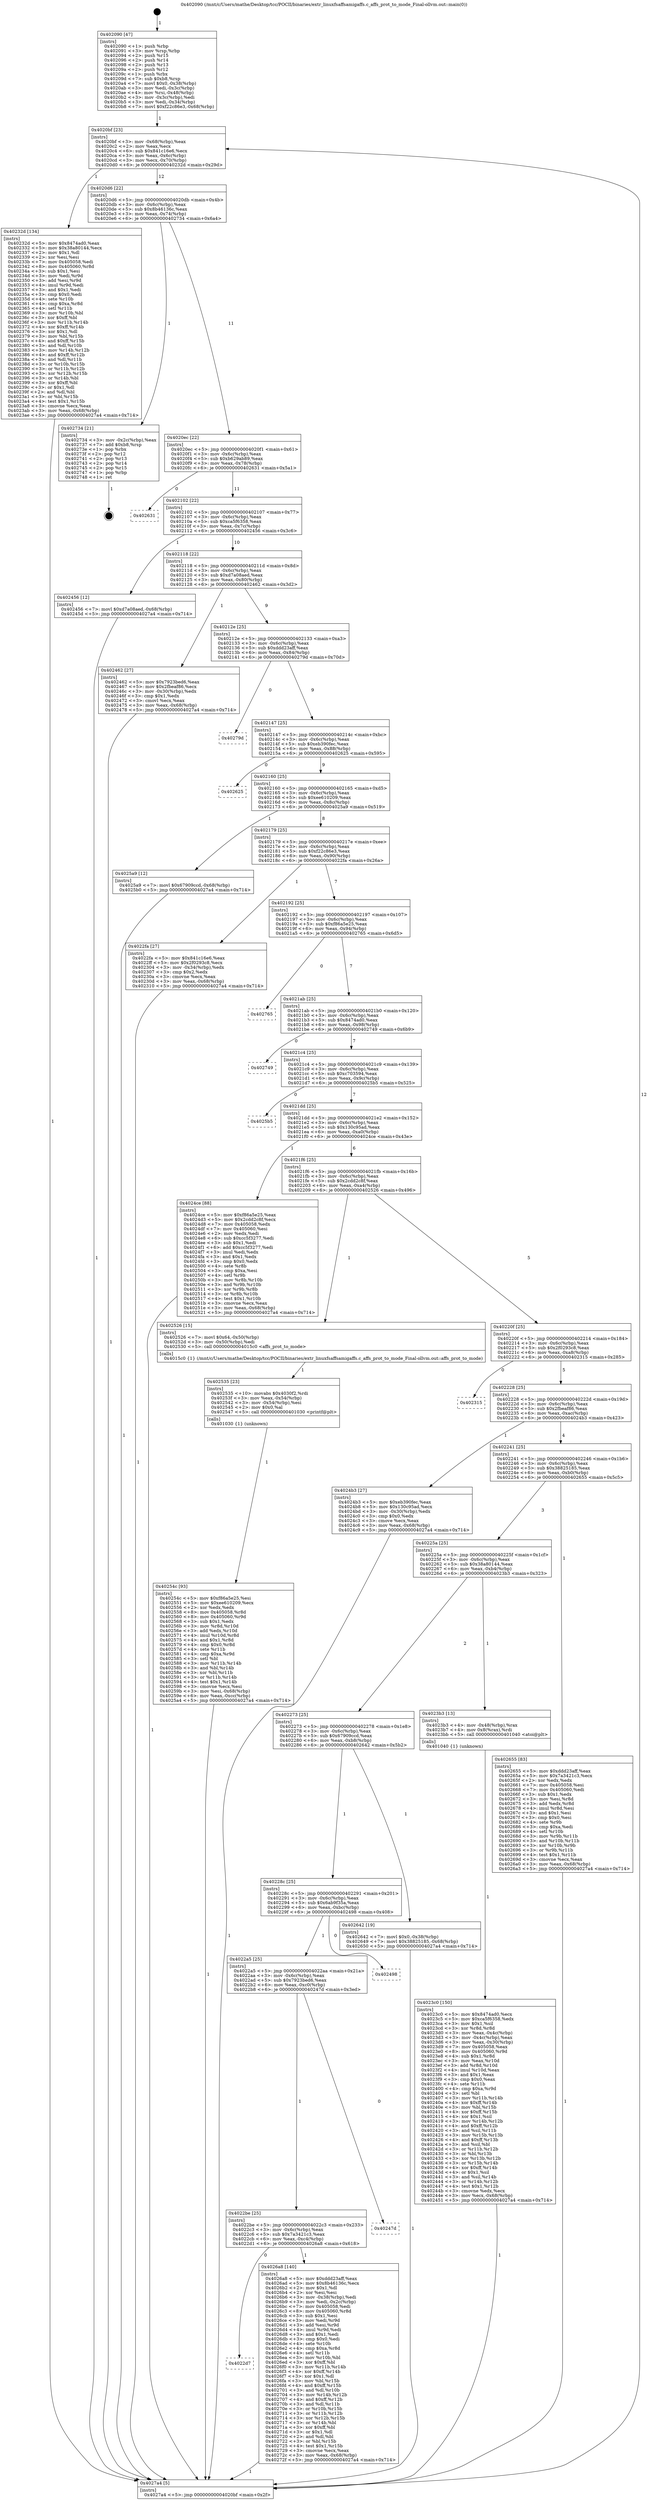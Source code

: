 digraph "0x402090" {
  label = "0x402090 (/mnt/c/Users/mathe/Desktop/tcc/POCII/binaries/extr_linuxfsaffsamigaffs.c_affs_prot_to_mode_Final-ollvm.out::main(0))"
  labelloc = "t"
  node[shape=record]

  Entry [label="",width=0.3,height=0.3,shape=circle,fillcolor=black,style=filled]
  "0x4020bf" [label="{
     0x4020bf [23]\l
     | [instrs]\l
     &nbsp;&nbsp;0x4020bf \<+3\>: mov -0x68(%rbp),%eax\l
     &nbsp;&nbsp;0x4020c2 \<+2\>: mov %eax,%ecx\l
     &nbsp;&nbsp;0x4020c4 \<+6\>: sub $0x841c16e6,%ecx\l
     &nbsp;&nbsp;0x4020ca \<+3\>: mov %eax,-0x6c(%rbp)\l
     &nbsp;&nbsp;0x4020cd \<+3\>: mov %ecx,-0x70(%rbp)\l
     &nbsp;&nbsp;0x4020d0 \<+6\>: je 000000000040232d \<main+0x29d\>\l
  }"]
  "0x40232d" [label="{
     0x40232d [134]\l
     | [instrs]\l
     &nbsp;&nbsp;0x40232d \<+5\>: mov $0x8474ad0,%eax\l
     &nbsp;&nbsp;0x402332 \<+5\>: mov $0x38a80144,%ecx\l
     &nbsp;&nbsp;0x402337 \<+2\>: mov $0x1,%dl\l
     &nbsp;&nbsp;0x402339 \<+2\>: xor %esi,%esi\l
     &nbsp;&nbsp;0x40233b \<+7\>: mov 0x405058,%edi\l
     &nbsp;&nbsp;0x402342 \<+8\>: mov 0x405060,%r8d\l
     &nbsp;&nbsp;0x40234a \<+3\>: sub $0x1,%esi\l
     &nbsp;&nbsp;0x40234d \<+3\>: mov %edi,%r9d\l
     &nbsp;&nbsp;0x402350 \<+3\>: add %esi,%r9d\l
     &nbsp;&nbsp;0x402353 \<+4\>: imul %r9d,%edi\l
     &nbsp;&nbsp;0x402357 \<+3\>: and $0x1,%edi\l
     &nbsp;&nbsp;0x40235a \<+3\>: cmp $0x0,%edi\l
     &nbsp;&nbsp;0x40235d \<+4\>: sete %r10b\l
     &nbsp;&nbsp;0x402361 \<+4\>: cmp $0xa,%r8d\l
     &nbsp;&nbsp;0x402365 \<+4\>: setl %r11b\l
     &nbsp;&nbsp;0x402369 \<+3\>: mov %r10b,%bl\l
     &nbsp;&nbsp;0x40236c \<+3\>: xor $0xff,%bl\l
     &nbsp;&nbsp;0x40236f \<+3\>: mov %r11b,%r14b\l
     &nbsp;&nbsp;0x402372 \<+4\>: xor $0xff,%r14b\l
     &nbsp;&nbsp;0x402376 \<+3\>: xor $0x1,%dl\l
     &nbsp;&nbsp;0x402379 \<+3\>: mov %bl,%r15b\l
     &nbsp;&nbsp;0x40237c \<+4\>: and $0xff,%r15b\l
     &nbsp;&nbsp;0x402380 \<+3\>: and %dl,%r10b\l
     &nbsp;&nbsp;0x402383 \<+3\>: mov %r14b,%r12b\l
     &nbsp;&nbsp;0x402386 \<+4\>: and $0xff,%r12b\l
     &nbsp;&nbsp;0x40238a \<+3\>: and %dl,%r11b\l
     &nbsp;&nbsp;0x40238d \<+3\>: or %r10b,%r15b\l
     &nbsp;&nbsp;0x402390 \<+3\>: or %r11b,%r12b\l
     &nbsp;&nbsp;0x402393 \<+3\>: xor %r12b,%r15b\l
     &nbsp;&nbsp;0x402396 \<+3\>: or %r14b,%bl\l
     &nbsp;&nbsp;0x402399 \<+3\>: xor $0xff,%bl\l
     &nbsp;&nbsp;0x40239c \<+3\>: or $0x1,%dl\l
     &nbsp;&nbsp;0x40239f \<+2\>: and %dl,%bl\l
     &nbsp;&nbsp;0x4023a1 \<+3\>: or %bl,%r15b\l
     &nbsp;&nbsp;0x4023a4 \<+4\>: test $0x1,%r15b\l
     &nbsp;&nbsp;0x4023a8 \<+3\>: cmovne %ecx,%eax\l
     &nbsp;&nbsp;0x4023ab \<+3\>: mov %eax,-0x68(%rbp)\l
     &nbsp;&nbsp;0x4023ae \<+5\>: jmp 00000000004027a4 \<main+0x714\>\l
  }"]
  "0x4020d6" [label="{
     0x4020d6 [22]\l
     | [instrs]\l
     &nbsp;&nbsp;0x4020d6 \<+5\>: jmp 00000000004020db \<main+0x4b\>\l
     &nbsp;&nbsp;0x4020db \<+3\>: mov -0x6c(%rbp),%eax\l
     &nbsp;&nbsp;0x4020de \<+5\>: sub $0x8b46136c,%eax\l
     &nbsp;&nbsp;0x4020e3 \<+3\>: mov %eax,-0x74(%rbp)\l
     &nbsp;&nbsp;0x4020e6 \<+6\>: je 0000000000402734 \<main+0x6a4\>\l
  }"]
  Exit [label="",width=0.3,height=0.3,shape=circle,fillcolor=black,style=filled,peripheries=2]
  "0x402734" [label="{
     0x402734 [21]\l
     | [instrs]\l
     &nbsp;&nbsp;0x402734 \<+3\>: mov -0x2c(%rbp),%eax\l
     &nbsp;&nbsp;0x402737 \<+7\>: add $0xb8,%rsp\l
     &nbsp;&nbsp;0x40273e \<+1\>: pop %rbx\l
     &nbsp;&nbsp;0x40273f \<+2\>: pop %r12\l
     &nbsp;&nbsp;0x402741 \<+2\>: pop %r13\l
     &nbsp;&nbsp;0x402743 \<+2\>: pop %r14\l
     &nbsp;&nbsp;0x402745 \<+2\>: pop %r15\l
     &nbsp;&nbsp;0x402747 \<+1\>: pop %rbp\l
     &nbsp;&nbsp;0x402748 \<+1\>: ret\l
  }"]
  "0x4020ec" [label="{
     0x4020ec [22]\l
     | [instrs]\l
     &nbsp;&nbsp;0x4020ec \<+5\>: jmp 00000000004020f1 \<main+0x61\>\l
     &nbsp;&nbsp;0x4020f1 \<+3\>: mov -0x6c(%rbp),%eax\l
     &nbsp;&nbsp;0x4020f4 \<+5\>: sub $0xb629ab89,%eax\l
     &nbsp;&nbsp;0x4020f9 \<+3\>: mov %eax,-0x78(%rbp)\l
     &nbsp;&nbsp;0x4020fc \<+6\>: je 0000000000402631 \<main+0x5a1\>\l
  }"]
  "0x4022d7" [label="{
     0x4022d7\l
  }", style=dashed]
  "0x402631" [label="{
     0x402631\l
  }", style=dashed]
  "0x402102" [label="{
     0x402102 [22]\l
     | [instrs]\l
     &nbsp;&nbsp;0x402102 \<+5\>: jmp 0000000000402107 \<main+0x77\>\l
     &nbsp;&nbsp;0x402107 \<+3\>: mov -0x6c(%rbp),%eax\l
     &nbsp;&nbsp;0x40210a \<+5\>: sub $0xca5f6358,%eax\l
     &nbsp;&nbsp;0x40210f \<+3\>: mov %eax,-0x7c(%rbp)\l
     &nbsp;&nbsp;0x402112 \<+6\>: je 0000000000402456 \<main+0x3c6\>\l
  }"]
  "0x4026a8" [label="{
     0x4026a8 [140]\l
     | [instrs]\l
     &nbsp;&nbsp;0x4026a8 \<+5\>: mov $0xddd23aff,%eax\l
     &nbsp;&nbsp;0x4026ad \<+5\>: mov $0x8b46136c,%ecx\l
     &nbsp;&nbsp;0x4026b2 \<+2\>: mov $0x1,%dl\l
     &nbsp;&nbsp;0x4026b4 \<+2\>: xor %esi,%esi\l
     &nbsp;&nbsp;0x4026b6 \<+3\>: mov -0x38(%rbp),%edi\l
     &nbsp;&nbsp;0x4026b9 \<+3\>: mov %edi,-0x2c(%rbp)\l
     &nbsp;&nbsp;0x4026bc \<+7\>: mov 0x405058,%edi\l
     &nbsp;&nbsp;0x4026c3 \<+8\>: mov 0x405060,%r8d\l
     &nbsp;&nbsp;0x4026cb \<+3\>: sub $0x1,%esi\l
     &nbsp;&nbsp;0x4026ce \<+3\>: mov %edi,%r9d\l
     &nbsp;&nbsp;0x4026d1 \<+3\>: add %esi,%r9d\l
     &nbsp;&nbsp;0x4026d4 \<+4\>: imul %r9d,%edi\l
     &nbsp;&nbsp;0x4026d8 \<+3\>: and $0x1,%edi\l
     &nbsp;&nbsp;0x4026db \<+3\>: cmp $0x0,%edi\l
     &nbsp;&nbsp;0x4026de \<+4\>: sete %r10b\l
     &nbsp;&nbsp;0x4026e2 \<+4\>: cmp $0xa,%r8d\l
     &nbsp;&nbsp;0x4026e6 \<+4\>: setl %r11b\l
     &nbsp;&nbsp;0x4026ea \<+3\>: mov %r10b,%bl\l
     &nbsp;&nbsp;0x4026ed \<+3\>: xor $0xff,%bl\l
     &nbsp;&nbsp;0x4026f0 \<+3\>: mov %r11b,%r14b\l
     &nbsp;&nbsp;0x4026f3 \<+4\>: xor $0xff,%r14b\l
     &nbsp;&nbsp;0x4026f7 \<+3\>: xor $0x1,%dl\l
     &nbsp;&nbsp;0x4026fa \<+3\>: mov %bl,%r15b\l
     &nbsp;&nbsp;0x4026fd \<+4\>: and $0xff,%r15b\l
     &nbsp;&nbsp;0x402701 \<+3\>: and %dl,%r10b\l
     &nbsp;&nbsp;0x402704 \<+3\>: mov %r14b,%r12b\l
     &nbsp;&nbsp;0x402707 \<+4\>: and $0xff,%r12b\l
     &nbsp;&nbsp;0x40270b \<+3\>: and %dl,%r11b\l
     &nbsp;&nbsp;0x40270e \<+3\>: or %r10b,%r15b\l
     &nbsp;&nbsp;0x402711 \<+3\>: or %r11b,%r12b\l
     &nbsp;&nbsp;0x402714 \<+3\>: xor %r12b,%r15b\l
     &nbsp;&nbsp;0x402717 \<+3\>: or %r14b,%bl\l
     &nbsp;&nbsp;0x40271a \<+3\>: xor $0xff,%bl\l
     &nbsp;&nbsp;0x40271d \<+3\>: or $0x1,%dl\l
     &nbsp;&nbsp;0x402720 \<+2\>: and %dl,%bl\l
     &nbsp;&nbsp;0x402722 \<+3\>: or %bl,%r15b\l
     &nbsp;&nbsp;0x402725 \<+4\>: test $0x1,%r15b\l
     &nbsp;&nbsp;0x402729 \<+3\>: cmovne %ecx,%eax\l
     &nbsp;&nbsp;0x40272c \<+3\>: mov %eax,-0x68(%rbp)\l
     &nbsp;&nbsp;0x40272f \<+5\>: jmp 00000000004027a4 \<main+0x714\>\l
  }"]
  "0x402456" [label="{
     0x402456 [12]\l
     | [instrs]\l
     &nbsp;&nbsp;0x402456 \<+7\>: movl $0xd7a08aed,-0x68(%rbp)\l
     &nbsp;&nbsp;0x40245d \<+5\>: jmp 00000000004027a4 \<main+0x714\>\l
  }"]
  "0x402118" [label="{
     0x402118 [22]\l
     | [instrs]\l
     &nbsp;&nbsp;0x402118 \<+5\>: jmp 000000000040211d \<main+0x8d\>\l
     &nbsp;&nbsp;0x40211d \<+3\>: mov -0x6c(%rbp),%eax\l
     &nbsp;&nbsp;0x402120 \<+5\>: sub $0xd7a08aed,%eax\l
     &nbsp;&nbsp;0x402125 \<+3\>: mov %eax,-0x80(%rbp)\l
     &nbsp;&nbsp;0x402128 \<+6\>: je 0000000000402462 \<main+0x3d2\>\l
  }"]
  "0x4022be" [label="{
     0x4022be [25]\l
     | [instrs]\l
     &nbsp;&nbsp;0x4022be \<+5\>: jmp 00000000004022c3 \<main+0x233\>\l
     &nbsp;&nbsp;0x4022c3 \<+3\>: mov -0x6c(%rbp),%eax\l
     &nbsp;&nbsp;0x4022c6 \<+5\>: sub $0x7a3421c3,%eax\l
     &nbsp;&nbsp;0x4022cb \<+6\>: mov %eax,-0xc4(%rbp)\l
     &nbsp;&nbsp;0x4022d1 \<+6\>: je 00000000004026a8 \<main+0x618\>\l
  }"]
  "0x402462" [label="{
     0x402462 [27]\l
     | [instrs]\l
     &nbsp;&nbsp;0x402462 \<+5\>: mov $0x7923bed6,%eax\l
     &nbsp;&nbsp;0x402467 \<+5\>: mov $0x2fbeaf86,%ecx\l
     &nbsp;&nbsp;0x40246c \<+3\>: mov -0x30(%rbp),%edx\l
     &nbsp;&nbsp;0x40246f \<+3\>: cmp $0x1,%edx\l
     &nbsp;&nbsp;0x402472 \<+3\>: cmovl %ecx,%eax\l
     &nbsp;&nbsp;0x402475 \<+3\>: mov %eax,-0x68(%rbp)\l
     &nbsp;&nbsp;0x402478 \<+5\>: jmp 00000000004027a4 \<main+0x714\>\l
  }"]
  "0x40212e" [label="{
     0x40212e [25]\l
     | [instrs]\l
     &nbsp;&nbsp;0x40212e \<+5\>: jmp 0000000000402133 \<main+0xa3\>\l
     &nbsp;&nbsp;0x402133 \<+3\>: mov -0x6c(%rbp),%eax\l
     &nbsp;&nbsp;0x402136 \<+5\>: sub $0xddd23aff,%eax\l
     &nbsp;&nbsp;0x40213b \<+6\>: mov %eax,-0x84(%rbp)\l
     &nbsp;&nbsp;0x402141 \<+6\>: je 000000000040279d \<main+0x70d\>\l
  }"]
  "0x40247d" [label="{
     0x40247d\l
  }", style=dashed]
  "0x40279d" [label="{
     0x40279d\l
  }", style=dashed]
  "0x402147" [label="{
     0x402147 [25]\l
     | [instrs]\l
     &nbsp;&nbsp;0x402147 \<+5\>: jmp 000000000040214c \<main+0xbc\>\l
     &nbsp;&nbsp;0x40214c \<+3\>: mov -0x6c(%rbp),%eax\l
     &nbsp;&nbsp;0x40214f \<+5\>: sub $0xeb390fec,%eax\l
     &nbsp;&nbsp;0x402154 \<+6\>: mov %eax,-0x88(%rbp)\l
     &nbsp;&nbsp;0x40215a \<+6\>: je 0000000000402625 \<main+0x595\>\l
  }"]
  "0x4022a5" [label="{
     0x4022a5 [25]\l
     | [instrs]\l
     &nbsp;&nbsp;0x4022a5 \<+5\>: jmp 00000000004022aa \<main+0x21a\>\l
     &nbsp;&nbsp;0x4022aa \<+3\>: mov -0x6c(%rbp),%eax\l
     &nbsp;&nbsp;0x4022ad \<+5\>: sub $0x7923bed6,%eax\l
     &nbsp;&nbsp;0x4022b2 \<+6\>: mov %eax,-0xc0(%rbp)\l
     &nbsp;&nbsp;0x4022b8 \<+6\>: je 000000000040247d \<main+0x3ed\>\l
  }"]
  "0x402625" [label="{
     0x402625\l
  }", style=dashed]
  "0x402160" [label="{
     0x402160 [25]\l
     | [instrs]\l
     &nbsp;&nbsp;0x402160 \<+5\>: jmp 0000000000402165 \<main+0xd5\>\l
     &nbsp;&nbsp;0x402165 \<+3\>: mov -0x6c(%rbp),%eax\l
     &nbsp;&nbsp;0x402168 \<+5\>: sub $0xee610209,%eax\l
     &nbsp;&nbsp;0x40216d \<+6\>: mov %eax,-0x8c(%rbp)\l
     &nbsp;&nbsp;0x402173 \<+6\>: je 00000000004025a9 \<main+0x519\>\l
  }"]
  "0x402498" [label="{
     0x402498\l
  }", style=dashed]
  "0x4025a9" [label="{
     0x4025a9 [12]\l
     | [instrs]\l
     &nbsp;&nbsp;0x4025a9 \<+7\>: movl $0x67909ccd,-0x68(%rbp)\l
     &nbsp;&nbsp;0x4025b0 \<+5\>: jmp 00000000004027a4 \<main+0x714\>\l
  }"]
  "0x402179" [label="{
     0x402179 [25]\l
     | [instrs]\l
     &nbsp;&nbsp;0x402179 \<+5\>: jmp 000000000040217e \<main+0xee\>\l
     &nbsp;&nbsp;0x40217e \<+3\>: mov -0x6c(%rbp),%eax\l
     &nbsp;&nbsp;0x402181 \<+5\>: sub $0xf22c86e3,%eax\l
     &nbsp;&nbsp;0x402186 \<+6\>: mov %eax,-0x90(%rbp)\l
     &nbsp;&nbsp;0x40218c \<+6\>: je 00000000004022fa \<main+0x26a\>\l
  }"]
  "0x40228c" [label="{
     0x40228c [25]\l
     | [instrs]\l
     &nbsp;&nbsp;0x40228c \<+5\>: jmp 0000000000402291 \<main+0x201\>\l
     &nbsp;&nbsp;0x402291 \<+3\>: mov -0x6c(%rbp),%eax\l
     &nbsp;&nbsp;0x402294 \<+5\>: sub $0x6ab9f35a,%eax\l
     &nbsp;&nbsp;0x402299 \<+6\>: mov %eax,-0xbc(%rbp)\l
     &nbsp;&nbsp;0x40229f \<+6\>: je 0000000000402498 \<main+0x408\>\l
  }"]
  "0x4022fa" [label="{
     0x4022fa [27]\l
     | [instrs]\l
     &nbsp;&nbsp;0x4022fa \<+5\>: mov $0x841c16e6,%eax\l
     &nbsp;&nbsp;0x4022ff \<+5\>: mov $0x2f0293c8,%ecx\l
     &nbsp;&nbsp;0x402304 \<+3\>: mov -0x34(%rbp),%edx\l
     &nbsp;&nbsp;0x402307 \<+3\>: cmp $0x2,%edx\l
     &nbsp;&nbsp;0x40230a \<+3\>: cmovne %ecx,%eax\l
     &nbsp;&nbsp;0x40230d \<+3\>: mov %eax,-0x68(%rbp)\l
     &nbsp;&nbsp;0x402310 \<+5\>: jmp 00000000004027a4 \<main+0x714\>\l
  }"]
  "0x402192" [label="{
     0x402192 [25]\l
     | [instrs]\l
     &nbsp;&nbsp;0x402192 \<+5\>: jmp 0000000000402197 \<main+0x107\>\l
     &nbsp;&nbsp;0x402197 \<+3\>: mov -0x6c(%rbp),%eax\l
     &nbsp;&nbsp;0x40219a \<+5\>: sub $0xf86a5e25,%eax\l
     &nbsp;&nbsp;0x40219f \<+6\>: mov %eax,-0x94(%rbp)\l
     &nbsp;&nbsp;0x4021a5 \<+6\>: je 0000000000402765 \<main+0x6d5\>\l
  }"]
  "0x4027a4" [label="{
     0x4027a4 [5]\l
     | [instrs]\l
     &nbsp;&nbsp;0x4027a4 \<+5\>: jmp 00000000004020bf \<main+0x2f\>\l
  }"]
  "0x402090" [label="{
     0x402090 [47]\l
     | [instrs]\l
     &nbsp;&nbsp;0x402090 \<+1\>: push %rbp\l
     &nbsp;&nbsp;0x402091 \<+3\>: mov %rsp,%rbp\l
     &nbsp;&nbsp;0x402094 \<+2\>: push %r15\l
     &nbsp;&nbsp;0x402096 \<+2\>: push %r14\l
     &nbsp;&nbsp;0x402098 \<+2\>: push %r13\l
     &nbsp;&nbsp;0x40209a \<+2\>: push %r12\l
     &nbsp;&nbsp;0x40209c \<+1\>: push %rbx\l
     &nbsp;&nbsp;0x40209d \<+7\>: sub $0xb8,%rsp\l
     &nbsp;&nbsp;0x4020a4 \<+7\>: movl $0x0,-0x38(%rbp)\l
     &nbsp;&nbsp;0x4020ab \<+3\>: mov %edi,-0x3c(%rbp)\l
     &nbsp;&nbsp;0x4020ae \<+4\>: mov %rsi,-0x48(%rbp)\l
     &nbsp;&nbsp;0x4020b2 \<+3\>: mov -0x3c(%rbp),%edi\l
     &nbsp;&nbsp;0x4020b5 \<+3\>: mov %edi,-0x34(%rbp)\l
     &nbsp;&nbsp;0x4020b8 \<+7\>: movl $0xf22c86e3,-0x68(%rbp)\l
  }"]
  "0x402642" [label="{
     0x402642 [19]\l
     | [instrs]\l
     &nbsp;&nbsp;0x402642 \<+7\>: movl $0x0,-0x38(%rbp)\l
     &nbsp;&nbsp;0x402649 \<+7\>: movl $0x38825185,-0x68(%rbp)\l
     &nbsp;&nbsp;0x402650 \<+5\>: jmp 00000000004027a4 \<main+0x714\>\l
  }"]
  "0x402765" [label="{
     0x402765\l
  }", style=dashed]
  "0x4021ab" [label="{
     0x4021ab [25]\l
     | [instrs]\l
     &nbsp;&nbsp;0x4021ab \<+5\>: jmp 00000000004021b0 \<main+0x120\>\l
     &nbsp;&nbsp;0x4021b0 \<+3\>: mov -0x6c(%rbp),%eax\l
     &nbsp;&nbsp;0x4021b3 \<+5\>: sub $0x8474ad0,%eax\l
     &nbsp;&nbsp;0x4021b8 \<+6\>: mov %eax,-0x98(%rbp)\l
     &nbsp;&nbsp;0x4021be \<+6\>: je 0000000000402749 \<main+0x6b9\>\l
  }"]
  "0x40254c" [label="{
     0x40254c [93]\l
     | [instrs]\l
     &nbsp;&nbsp;0x40254c \<+5\>: mov $0xf86a5e25,%esi\l
     &nbsp;&nbsp;0x402551 \<+5\>: mov $0xee610209,%ecx\l
     &nbsp;&nbsp;0x402556 \<+2\>: xor %edx,%edx\l
     &nbsp;&nbsp;0x402558 \<+8\>: mov 0x405058,%r8d\l
     &nbsp;&nbsp;0x402560 \<+8\>: mov 0x405060,%r9d\l
     &nbsp;&nbsp;0x402568 \<+3\>: sub $0x1,%edx\l
     &nbsp;&nbsp;0x40256b \<+3\>: mov %r8d,%r10d\l
     &nbsp;&nbsp;0x40256e \<+3\>: add %edx,%r10d\l
     &nbsp;&nbsp;0x402571 \<+4\>: imul %r10d,%r8d\l
     &nbsp;&nbsp;0x402575 \<+4\>: and $0x1,%r8d\l
     &nbsp;&nbsp;0x402579 \<+4\>: cmp $0x0,%r8d\l
     &nbsp;&nbsp;0x40257d \<+4\>: sete %r11b\l
     &nbsp;&nbsp;0x402581 \<+4\>: cmp $0xa,%r9d\l
     &nbsp;&nbsp;0x402585 \<+3\>: setl %bl\l
     &nbsp;&nbsp;0x402588 \<+3\>: mov %r11b,%r14b\l
     &nbsp;&nbsp;0x40258b \<+3\>: and %bl,%r14b\l
     &nbsp;&nbsp;0x40258e \<+3\>: xor %bl,%r11b\l
     &nbsp;&nbsp;0x402591 \<+3\>: or %r11b,%r14b\l
     &nbsp;&nbsp;0x402594 \<+4\>: test $0x1,%r14b\l
     &nbsp;&nbsp;0x402598 \<+3\>: cmovne %ecx,%esi\l
     &nbsp;&nbsp;0x40259b \<+3\>: mov %esi,-0x68(%rbp)\l
     &nbsp;&nbsp;0x40259e \<+6\>: mov %eax,-0xcc(%rbp)\l
     &nbsp;&nbsp;0x4025a4 \<+5\>: jmp 00000000004027a4 \<main+0x714\>\l
  }"]
  "0x402749" [label="{
     0x402749\l
  }", style=dashed]
  "0x4021c4" [label="{
     0x4021c4 [25]\l
     | [instrs]\l
     &nbsp;&nbsp;0x4021c4 \<+5\>: jmp 00000000004021c9 \<main+0x139\>\l
     &nbsp;&nbsp;0x4021c9 \<+3\>: mov -0x6c(%rbp),%eax\l
     &nbsp;&nbsp;0x4021cc \<+5\>: sub $0xc703594,%eax\l
     &nbsp;&nbsp;0x4021d1 \<+6\>: mov %eax,-0x9c(%rbp)\l
     &nbsp;&nbsp;0x4021d7 \<+6\>: je 00000000004025b5 \<main+0x525\>\l
  }"]
  "0x402535" [label="{
     0x402535 [23]\l
     | [instrs]\l
     &nbsp;&nbsp;0x402535 \<+10\>: movabs $0x4030f2,%rdi\l
     &nbsp;&nbsp;0x40253f \<+3\>: mov %eax,-0x54(%rbp)\l
     &nbsp;&nbsp;0x402542 \<+3\>: mov -0x54(%rbp),%esi\l
     &nbsp;&nbsp;0x402545 \<+2\>: mov $0x0,%al\l
     &nbsp;&nbsp;0x402547 \<+5\>: call 0000000000401030 \<printf@plt\>\l
     | [calls]\l
     &nbsp;&nbsp;0x401030 \{1\} (unknown)\l
  }"]
  "0x4025b5" [label="{
     0x4025b5\l
  }", style=dashed]
  "0x4021dd" [label="{
     0x4021dd [25]\l
     | [instrs]\l
     &nbsp;&nbsp;0x4021dd \<+5\>: jmp 00000000004021e2 \<main+0x152\>\l
     &nbsp;&nbsp;0x4021e2 \<+3\>: mov -0x6c(%rbp),%eax\l
     &nbsp;&nbsp;0x4021e5 \<+5\>: sub $0x130c95ad,%eax\l
     &nbsp;&nbsp;0x4021ea \<+6\>: mov %eax,-0xa0(%rbp)\l
     &nbsp;&nbsp;0x4021f0 \<+6\>: je 00000000004024ce \<main+0x43e\>\l
  }"]
  "0x4023c0" [label="{
     0x4023c0 [150]\l
     | [instrs]\l
     &nbsp;&nbsp;0x4023c0 \<+5\>: mov $0x8474ad0,%ecx\l
     &nbsp;&nbsp;0x4023c5 \<+5\>: mov $0xca5f6358,%edx\l
     &nbsp;&nbsp;0x4023ca \<+3\>: mov $0x1,%sil\l
     &nbsp;&nbsp;0x4023cd \<+3\>: xor %r8d,%r8d\l
     &nbsp;&nbsp;0x4023d0 \<+3\>: mov %eax,-0x4c(%rbp)\l
     &nbsp;&nbsp;0x4023d3 \<+3\>: mov -0x4c(%rbp),%eax\l
     &nbsp;&nbsp;0x4023d6 \<+3\>: mov %eax,-0x30(%rbp)\l
     &nbsp;&nbsp;0x4023d9 \<+7\>: mov 0x405058,%eax\l
     &nbsp;&nbsp;0x4023e0 \<+8\>: mov 0x405060,%r9d\l
     &nbsp;&nbsp;0x4023e8 \<+4\>: sub $0x1,%r8d\l
     &nbsp;&nbsp;0x4023ec \<+3\>: mov %eax,%r10d\l
     &nbsp;&nbsp;0x4023ef \<+3\>: add %r8d,%r10d\l
     &nbsp;&nbsp;0x4023f2 \<+4\>: imul %r10d,%eax\l
     &nbsp;&nbsp;0x4023f6 \<+3\>: and $0x1,%eax\l
     &nbsp;&nbsp;0x4023f9 \<+3\>: cmp $0x0,%eax\l
     &nbsp;&nbsp;0x4023fc \<+4\>: sete %r11b\l
     &nbsp;&nbsp;0x402400 \<+4\>: cmp $0xa,%r9d\l
     &nbsp;&nbsp;0x402404 \<+3\>: setl %bl\l
     &nbsp;&nbsp;0x402407 \<+3\>: mov %r11b,%r14b\l
     &nbsp;&nbsp;0x40240a \<+4\>: xor $0xff,%r14b\l
     &nbsp;&nbsp;0x40240e \<+3\>: mov %bl,%r15b\l
     &nbsp;&nbsp;0x402411 \<+4\>: xor $0xff,%r15b\l
     &nbsp;&nbsp;0x402415 \<+4\>: xor $0x1,%sil\l
     &nbsp;&nbsp;0x402419 \<+3\>: mov %r14b,%r12b\l
     &nbsp;&nbsp;0x40241c \<+4\>: and $0xff,%r12b\l
     &nbsp;&nbsp;0x402420 \<+3\>: and %sil,%r11b\l
     &nbsp;&nbsp;0x402423 \<+3\>: mov %r15b,%r13b\l
     &nbsp;&nbsp;0x402426 \<+4\>: and $0xff,%r13b\l
     &nbsp;&nbsp;0x40242a \<+3\>: and %sil,%bl\l
     &nbsp;&nbsp;0x40242d \<+3\>: or %r11b,%r12b\l
     &nbsp;&nbsp;0x402430 \<+3\>: or %bl,%r13b\l
     &nbsp;&nbsp;0x402433 \<+3\>: xor %r13b,%r12b\l
     &nbsp;&nbsp;0x402436 \<+3\>: or %r15b,%r14b\l
     &nbsp;&nbsp;0x402439 \<+4\>: xor $0xff,%r14b\l
     &nbsp;&nbsp;0x40243d \<+4\>: or $0x1,%sil\l
     &nbsp;&nbsp;0x402441 \<+3\>: and %sil,%r14b\l
     &nbsp;&nbsp;0x402444 \<+3\>: or %r14b,%r12b\l
     &nbsp;&nbsp;0x402447 \<+4\>: test $0x1,%r12b\l
     &nbsp;&nbsp;0x40244b \<+3\>: cmovne %edx,%ecx\l
     &nbsp;&nbsp;0x40244e \<+3\>: mov %ecx,-0x68(%rbp)\l
     &nbsp;&nbsp;0x402451 \<+5\>: jmp 00000000004027a4 \<main+0x714\>\l
  }"]
  "0x4024ce" [label="{
     0x4024ce [88]\l
     | [instrs]\l
     &nbsp;&nbsp;0x4024ce \<+5\>: mov $0xf86a5e25,%eax\l
     &nbsp;&nbsp;0x4024d3 \<+5\>: mov $0x2cdd2c8f,%ecx\l
     &nbsp;&nbsp;0x4024d8 \<+7\>: mov 0x405058,%edx\l
     &nbsp;&nbsp;0x4024df \<+7\>: mov 0x405060,%esi\l
     &nbsp;&nbsp;0x4024e6 \<+2\>: mov %edx,%edi\l
     &nbsp;&nbsp;0x4024e8 \<+6\>: sub $0xcc5f3277,%edi\l
     &nbsp;&nbsp;0x4024ee \<+3\>: sub $0x1,%edi\l
     &nbsp;&nbsp;0x4024f1 \<+6\>: add $0xcc5f3277,%edi\l
     &nbsp;&nbsp;0x4024f7 \<+3\>: imul %edi,%edx\l
     &nbsp;&nbsp;0x4024fa \<+3\>: and $0x1,%edx\l
     &nbsp;&nbsp;0x4024fd \<+3\>: cmp $0x0,%edx\l
     &nbsp;&nbsp;0x402500 \<+4\>: sete %r8b\l
     &nbsp;&nbsp;0x402504 \<+3\>: cmp $0xa,%esi\l
     &nbsp;&nbsp;0x402507 \<+4\>: setl %r9b\l
     &nbsp;&nbsp;0x40250b \<+3\>: mov %r8b,%r10b\l
     &nbsp;&nbsp;0x40250e \<+3\>: and %r9b,%r10b\l
     &nbsp;&nbsp;0x402511 \<+3\>: xor %r9b,%r8b\l
     &nbsp;&nbsp;0x402514 \<+3\>: or %r8b,%r10b\l
     &nbsp;&nbsp;0x402517 \<+4\>: test $0x1,%r10b\l
     &nbsp;&nbsp;0x40251b \<+3\>: cmovne %ecx,%eax\l
     &nbsp;&nbsp;0x40251e \<+3\>: mov %eax,-0x68(%rbp)\l
     &nbsp;&nbsp;0x402521 \<+5\>: jmp 00000000004027a4 \<main+0x714\>\l
  }"]
  "0x4021f6" [label="{
     0x4021f6 [25]\l
     | [instrs]\l
     &nbsp;&nbsp;0x4021f6 \<+5\>: jmp 00000000004021fb \<main+0x16b\>\l
     &nbsp;&nbsp;0x4021fb \<+3\>: mov -0x6c(%rbp),%eax\l
     &nbsp;&nbsp;0x4021fe \<+5\>: sub $0x2cdd2c8f,%eax\l
     &nbsp;&nbsp;0x402203 \<+6\>: mov %eax,-0xa4(%rbp)\l
     &nbsp;&nbsp;0x402209 \<+6\>: je 0000000000402526 \<main+0x496\>\l
  }"]
  "0x402273" [label="{
     0x402273 [25]\l
     | [instrs]\l
     &nbsp;&nbsp;0x402273 \<+5\>: jmp 0000000000402278 \<main+0x1e8\>\l
     &nbsp;&nbsp;0x402278 \<+3\>: mov -0x6c(%rbp),%eax\l
     &nbsp;&nbsp;0x40227b \<+5\>: sub $0x67909ccd,%eax\l
     &nbsp;&nbsp;0x402280 \<+6\>: mov %eax,-0xb8(%rbp)\l
     &nbsp;&nbsp;0x402286 \<+6\>: je 0000000000402642 \<main+0x5b2\>\l
  }"]
  "0x402526" [label="{
     0x402526 [15]\l
     | [instrs]\l
     &nbsp;&nbsp;0x402526 \<+7\>: movl $0x64,-0x50(%rbp)\l
     &nbsp;&nbsp;0x40252d \<+3\>: mov -0x50(%rbp),%edi\l
     &nbsp;&nbsp;0x402530 \<+5\>: call 00000000004015c0 \<affs_prot_to_mode\>\l
     | [calls]\l
     &nbsp;&nbsp;0x4015c0 \{1\} (/mnt/c/Users/mathe/Desktop/tcc/POCII/binaries/extr_linuxfsaffsamigaffs.c_affs_prot_to_mode_Final-ollvm.out::affs_prot_to_mode)\l
  }"]
  "0x40220f" [label="{
     0x40220f [25]\l
     | [instrs]\l
     &nbsp;&nbsp;0x40220f \<+5\>: jmp 0000000000402214 \<main+0x184\>\l
     &nbsp;&nbsp;0x402214 \<+3\>: mov -0x6c(%rbp),%eax\l
     &nbsp;&nbsp;0x402217 \<+5\>: sub $0x2f0293c8,%eax\l
     &nbsp;&nbsp;0x40221c \<+6\>: mov %eax,-0xa8(%rbp)\l
     &nbsp;&nbsp;0x402222 \<+6\>: je 0000000000402315 \<main+0x285\>\l
  }"]
  "0x4023b3" [label="{
     0x4023b3 [13]\l
     | [instrs]\l
     &nbsp;&nbsp;0x4023b3 \<+4\>: mov -0x48(%rbp),%rax\l
     &nbsp;&nbsp;0x4023b7 \<+4\>: mov 0x8(%rax),%rdi\l
     &nbsp;&nbsp;0x4023bb \<+5\>: call 0000000000401040 \<atoi@plt\>\l
     | [calls]\l
     &nbsp;&nbsp;0x401040 \{1\} (unknown)\l
  }"]
  "0x402315" [label="{
     0x402315\l
  }", style=dashed]
  "0x402228" [label="{
     0x402228 [25]\l
     | [instrs]\l
     &nbsp;&nbsp;0x402228 \<+5\>: jmp 000000000040222d \<main+0x19d\>\l
     &nbsp;&nbsp;0x40222d \<+3\>: mov -0x6c(%rbp),%eax\l
     &nbsp;&nbsp;0x402230 \<+5\>: sub $0x2fbeaf86,%eax\l
     &nbsp;&nbsp;0x402235 \<+6\>: mov %eax,-0xac(%rbp)\l
     &nbsp;&nbsp;0x40223b \<+6\>: je 00000000004024b3 \<main+0x423\>\l
  }"]
  "0x40225a" [label="{
     0x40225a [25]\l
     | [instrs]\l
     &nbsp;&nbsp;0x40225a \<+5\>: jmp 000000000040225f \<main+0x1cf\>\l
     &nbsp;&nbsp;0x40225f \<+3\>: mov -0x6c(%rbp),%eax\l
     &nbsp;&nbsp;0x402262 \<+5\>: sub $0x38a80144,%eax\l
     &nbsp;&nbsp;0x402267 \<+6\>: mov %eax,-0xb4(%rbp)\l
     &nbsp;&nbsp;0x40226d \<+6\>: je 00000000004023b3 \<main+0x323\>\l
  }"]
  "0x4024b3" [label="{
     0x4024b3 [27]\l
     | [instrs]\l
     &nbsp;&nbsp;0x4024b3 \<+5\>: mov $0xeb390fec,%eax\l
     &nbsp;&nbsp;0x4024b8 \<+5\>: mov $0x130c95ad,%ecx\l
     &nbsp;&nbsp;0x4024bd \<+3\>: mov -0x30(%rbp),%edx\l
     &nbsp;&nbsp;0x4024c0 \<+3\>: cmp $0x0,%edx\l
     &nbsp;&nbsp;0x4024c3 \<+3\>: cmove %ecx,%eax\l
     &nbsp;&nbsp;0x4024c6 \<+3\>: mov %eax,-0x68(%rbp)\l
     &nbsp;&nbsp;0x4024c9 \<+5\>: jmp 00000000004027a4 \<main+0x714\>\l
  }"]
  "0x402241" [label="{
     0x402241 [25]\l
     | [instrs]\l
     &nbsp;&nbsp;0x402241 \<+5\>: jmp 0000000000402246 \<main+0x1b6\>\l
     &nbsp;&nbsp;0x402246 \<+3\>: mov -0x6c(%rbp),%eax\l
     &nbsp;&nbsp;0x402249 \<+5\>: sub $0x38825185,%eax\l
     &nbsp;&nbsp;0x40224e \<+6\>: mov %eax,-0xb0(%rbp)\l
     &nbsp;&nbsp;0x402254 \<+6\>: je 0000000000402655 \<main+0x5c5\>\l
  }"]
  "0x402655" [label="{
     0x402655 [83]\l
     | [instrs]\l
     &nbsp;&nbsp;0x402655 \<+5\>: mov $0xddd23aff,%eax\l
     &nbsp;&nbsp;0x40265a \<+5\>: mov $0x7a3421c3,%ecx\l
     &nbsp;&nbsp;0x40265f \<+2\>: xor %edx,%edx\l
     &nbsp;&nbsp;0x402661 \<+7\>: mov 0x405058,%esi\l
     &nbsp;&nbsp;0x402668 \<+7\>: mov 0x405060,%edi\l
     &nbsp;&nbsp;0x40266f \<+3\>: sub $0x1,%edx\l
     &nbsp;&nbsp;0x402672 \<+3\>: mov %esi,%r8d\l
     &nbsp;&nbsp;0x402675 \<+3\>: add %edx,%r8d\l
     &nbsp;&nbsp;0x402678 \<+4\>: imul %r8d,%esi\l
     &nbsp;&nbsp;0x40267c \<+3\>: and $0x1,%esi\l
     &nbsp;&nbsp;0x40267f \<+3\>: cmp $0x0,%esi\l
     &nbsp;&nbsp;0x402682 \<+4\>: sete %r9b\l
     &nbsp;&nbsp;0x402686 \<+3\>: cmp $0xa,%edi\l
     &nbsp;&nbsp;0x402689 \<+4\>: setl %r10b\l
     &nbsp;&nbsp;0x40268d \<+3\>: mov %r9b,%r11b\l
     &nbsp;&nbsp;0x402690 \<+3\>: and %r10b,%r11b\l
     &nbsp;&nbsp;0x402693 \<+3\>: xor %r10b,%r9b\l
     &nbsp;&nbsp;0x402696 \<+3\>: or %r9b,%r11b\l
     &nbsp;&nbsp;0x402699 \<+4\>: test $0x1,%r11b\l
     &nbsp;&nbsp;0x40269d \<+3\>: cmovne %ecx,%eax\l
     &nbsp;&nbsp;0x4026a0 \<+3\>: mov %eax,-0x68(%rbp)\l
     &nbsp;&nbsp;0x4026a3 \<+5\>: jmp 00000000004027a4 \<main+0x714\>\l
  }"]
  Entry -> "0x402090" [label=" 1"]
  "0x4020bf" -> "0x40232d" [label=" 1"]
  "0x4020bf" -> "0x4020d6" [label=" 12"]
  "0x402734" -> Exit [label=" 1"]
  "0x4020d6" -> "0x402734" [label=" 1"]
  "0x4020d6" -> "0x4020ec" [label=" 11"]
  "0x4026a8" -> "0x4027a4" [label=" 1"]
  "0x4020ec" -> "0x402631" [label=" 0"]
  "0x4020ec" -> "0x402102" [label=" 11"]
  "0x4022be" -> "0x4022d7" [label=" 0"]
  "0x402102" -> "0x402456" [label=" 1"]
  "0x402102" -> "0x402118" [label=" 10"]
  "0x4022be" -> "0x4026a8" [label=" 1"]
  "0x402118" -> "0x402462" [label=" 1"]
  "0x402118" -> "0x40212e" [label=" 9"]
  "0x4022a5" -> "0x4022be" [label=" 1"]
  "0x40212e" -> "0x40279d" [label=" 0"]
  "0x40212e" -> "0x402147" [label=" 9"]
  "0x4022a5" -> "0x40247d" [label=" 0"]
  "0x402147" -> "0x402625" [label=" 0"]
  "0x402147" -> "0x402160" [label=" 9"]
  "0x40228c" -> "0x4022a5" [label=" 1"]
  "0x402160" -> "0x4025a9" [label=" 1"]
  "0x402160" -> "0x402179" [label=" 8"]
  "0x40228c" -> "0x402498" [label=" 0"]
  "0x402179" -> "0x4022fa" [label=" 1"]
  "0x402179" -> "0x402192" [label=" 7"]
  "0x4022fa" -> "0x4027a4" [label=" 1"]
  "0x402090" -> "0x4020bf" [label=" 1"]
  "0x4027a4" -> "0x4020bf" [label=" 12"]
  "0x40232d" -> "0x4027a4" [label=" 1"]
  "0x402655" -> "0x4027a4" [label=" 1"]
  "0x402192" -> "0x402765" [label=" 0"]
  "0x402192" -> "0x4021ab" [label=" 7"]
  "0x402642" -> "0x4027a4" [label=" 1"]
  "0x4021ab" -> "0x402749" [label=" 0"]
  "0x4021ab" -> "0x4021c4" [label=" 7"]
  "0x402273" -> "0x402642" [label=" 1"]
  "0x4021c4" -> "0x4025b5" [label=" 0"]
  "0x4021c4" -> "0x4021dd" [label=" 7"]
  "0x402273" -> "0x40228c" [label=" 1"]
  "0x4021dd" -> "0x4024ce" [label=" 1"]
  "0x4021dd" -> "0x4021f6" [label=" 6"]
  "0x4025a9" -> "0x4027a4" [label=" 1"]
  "0x4021f6" -> "0x402526" [label=" 1"]
  "0x4021f6" -> "0x40220f" [label=" 5"]
  "0x40254c" -> "0x4027a4" [label=" 1"]
  "0x40220f" -> "0x402315" [label=" 0"]
  "0x40220f" -> "0x402228" [label=" 5"]
  "0x402535" -> "0x40254c" [label=" 1"]
  "0x402228" -> "0x4024b3" [label=" 1"]
  "0x402228" -> "0x402241" [label=" 4"]
  "0x4024ce" -> "0x4027a4" [label=" 1"]
  "0x402241" -> "0x402655" [label=" 1"]
  "0x402241" -> "0x40225a" [label=" 3"]
  "0x402526" -> "0x402535" [label=" 1"]
  "0x40225a" -> "0x4023b3" [label=" 1"]
  "0x40225a" -> "0x402273" [label=" 2"]
  "0x4023b3" -> "0x4023c0" [label=" 1"]
  "0x4023c0" -> "0x4027a4" [label=" 1"]
  "0x402456" -> "0x4027a4" [label=" 1"]
  "0x402462" -> "0x4027a4" [label=" 1"]
  "0x4024b3" -> "0x4027a4" [label=" 1"]
}
